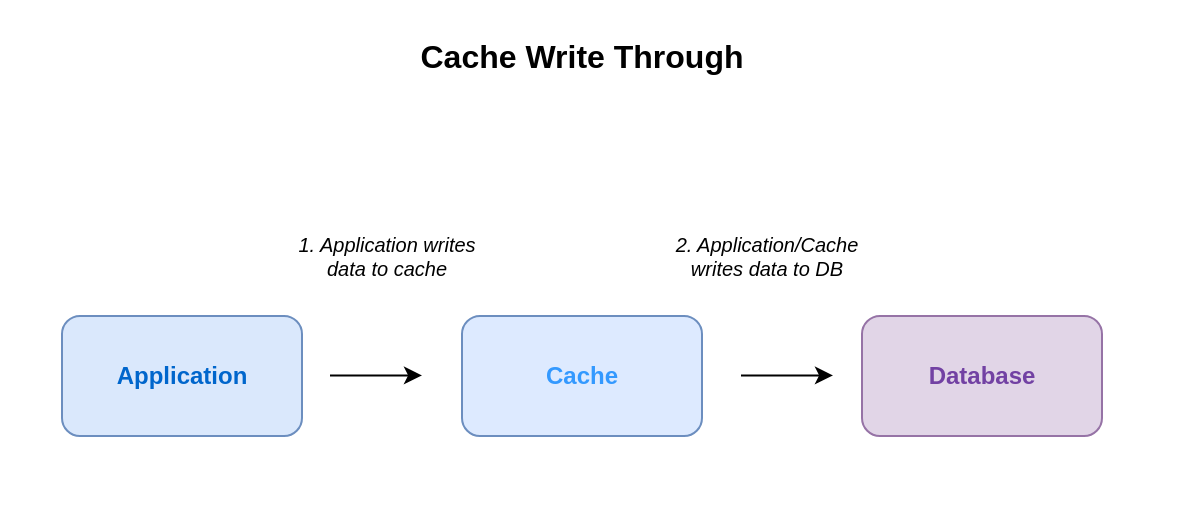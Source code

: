 <mxfile version="27.0.3">
  <diagram name="Page-1" id="iyke_7bgeOVXvSqGCfxu">
    <mxGraphModel dx="771" dy="494" grid="1" gridSize="10" guides="1" tooltips="1" connect="1" arrows="1" fold="1" page="1" pageScale="1" pageWidth="827" pageHeight="1169" math="0" shadow="0">
      <root>
        <mxCell id="0" />
        <mxCell id="1" parent="0" />
        <mxCell id="rwvJ54KROM0EvPIWR0s5-20" value="" style="rounded=0;whiteSpace=wrap;html=1;strokeColor=none;" vertex="1" parent="1">
          <mxGeometry x="249" y="37" width="590" height="260" as="geometry" />
        </mxCell>
        <mxCell id="rwvJ54KROM0EvPIWR0s5-3" value="&lt;b&gt;Application&lt;/b&gt;" style="rounded=1;whiteSpace=wrap;html=1;fillColor=#dae8fc;strokeColor=#6c8ebf;fontColor=#0066CC;" vertex="1" parent="1">
          <mxGeometry x="280" y="195" width="120" height="60" as="geometry" />
        </mxCell>
        <mxCell id="rwvJ54KROM0EvPIWR0s5-4" value="&lt;b&gt;&lt;font color=&quot;#3399ff&quot;&gt;Cache&lt;/font&gt;&lt;/b&gt;" style="rounded=1;whiteSpace=wrap;html=1;fillColor=#DDEAFF;strokeColor=#6c8ebf;fontColor=#A9C4EB;" vertex="1" parent="1">
          <mxGeometry x="480" y="195" width="120" height="60" as="geometry" />
        </mxCell>
        <mxCell id="rwvJ54KROM0EvPIWR0s5-5" value="&lt;b&gt;Database&lt;/b&gt;" style="rounded=1;whiteSpace=wrap;html=1;fillColor=#e1d5e7;strokeColor=#9673a6;fontColor=#7241A3;" vertex="1" parent="1">
          <mxGeometry x="680" y="195" width="120" height="60" as="geometry" />
        </mxCell>
        <mxCell id="rwvJ54KROM0EvPIWR0s5-8" value="" style="endArrow=classic;html=1;rounded=0;" edge="1" parent="1">
          <mxGeometry width="50" height="50" relative="1" as="geometry">
            <mxPoint x="414" y="224.69" as="sourcePoint" />
            <mxPoint x="460" y="224.69" as="targetPoint" />
          </mxGeometry>
        </mxCell>
        <mxCell id="rwvJ54KROM0EvPIWR0s5-10" value="1. Application writes data to cache" style="text;html=1;align=center;verticalAlign=middle;whiteSpace=wrap;rounded=0;fontSize=10;fontStyle=2" vertex="1" parent="1">
          <mxGeometry x="390" y="150" width="105" height="30" as="geometry" />
        </mxCell>
        <mxCell id="rwvJ54KROM0EvPIWR0s5-12" value="&lt;b style=&quot;font-size: 16px;&quot;&gt;Cache Write Through&lt;/b&gt;" style="text;html=1;align=center;verticalAlign=middle;whiteSpace=wrap;rounded=0;fontSize=16;" vertex="1" parent="1">
          <mxGeometry x="445" y="50" width="190" height="30" as="geometry" />
        </mxCell>
        <mxCell id="rwvJ54KROM0EvPIWR0s5-14" value="" style="endArrow=classic;html=1;rounded=0;" edge="1" parent="1">
          <mxGeometry width="50" height="50" relative="1" as="geometry">
            <mxPoint x="619.5" y="224.69" as="sourcePoint" />
            <mxPoint x="665.5" y="224.69" as="targetPoint" />
          </mxGeometry>
        </mxCell>
        <mxCell id="rwvJ54KROM0EvPIWR0s5-19" value="2. Application/Cache writes data to DB" style="text;html=1;align=center;verticalAlign=middle;whiteSpace=wrap;rounded=0;fontSize=10;fontStyle=2" vertex="1" parent="1">
          <mxGeometry x="580" y="150" width="105" height="30" as="geometry" />
        </mxCell>
      </root>
    </mxGraphModel>
  </diagram>
</mxfile>
